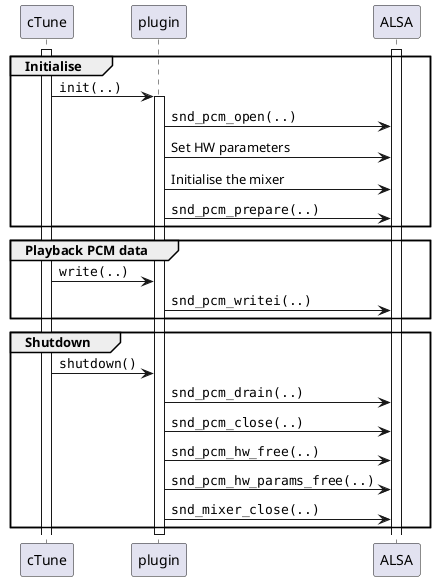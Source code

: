 @startuml
'https://plantuml.com/sequence-diagram

'autonumber

participant cTune
participant plugin
participant ALSA

activate cTune
activate ALSA

group Initialise
    cTune -> plugin : ""init(..)""
    activate plugin
    plugin -> ALSA : ""snd_pcm_open(..)""
    plugin -> ALSA : Set HW parameters
    plugin -> ALSA : Initialise the mixer
    plugin -> ALSA : ""snd_pcm_prepare(..)""
end group

group Playback PCM data
    cTune -> plugin : ""write(..)""
    plugin -> ALSA : ""snd_pcm_writei(..)""
end group

group Shutdown
    cTune  -> plugin : ""shutdown()""
    plugin -> ALSA : ""snd_pcm_drain(..)""
    plugin -> ALSA : ""snd_pcm_close(..)""
    plugin -> ALSA : ""snd_pcm_hw_free(..)""
    plugin -> ALSA : ""snd_pcm_hw_params_free(..)""
    plugin -> ALSA : ""snd_mixer_close(..)""
end group

deactivate plugin

@enduml